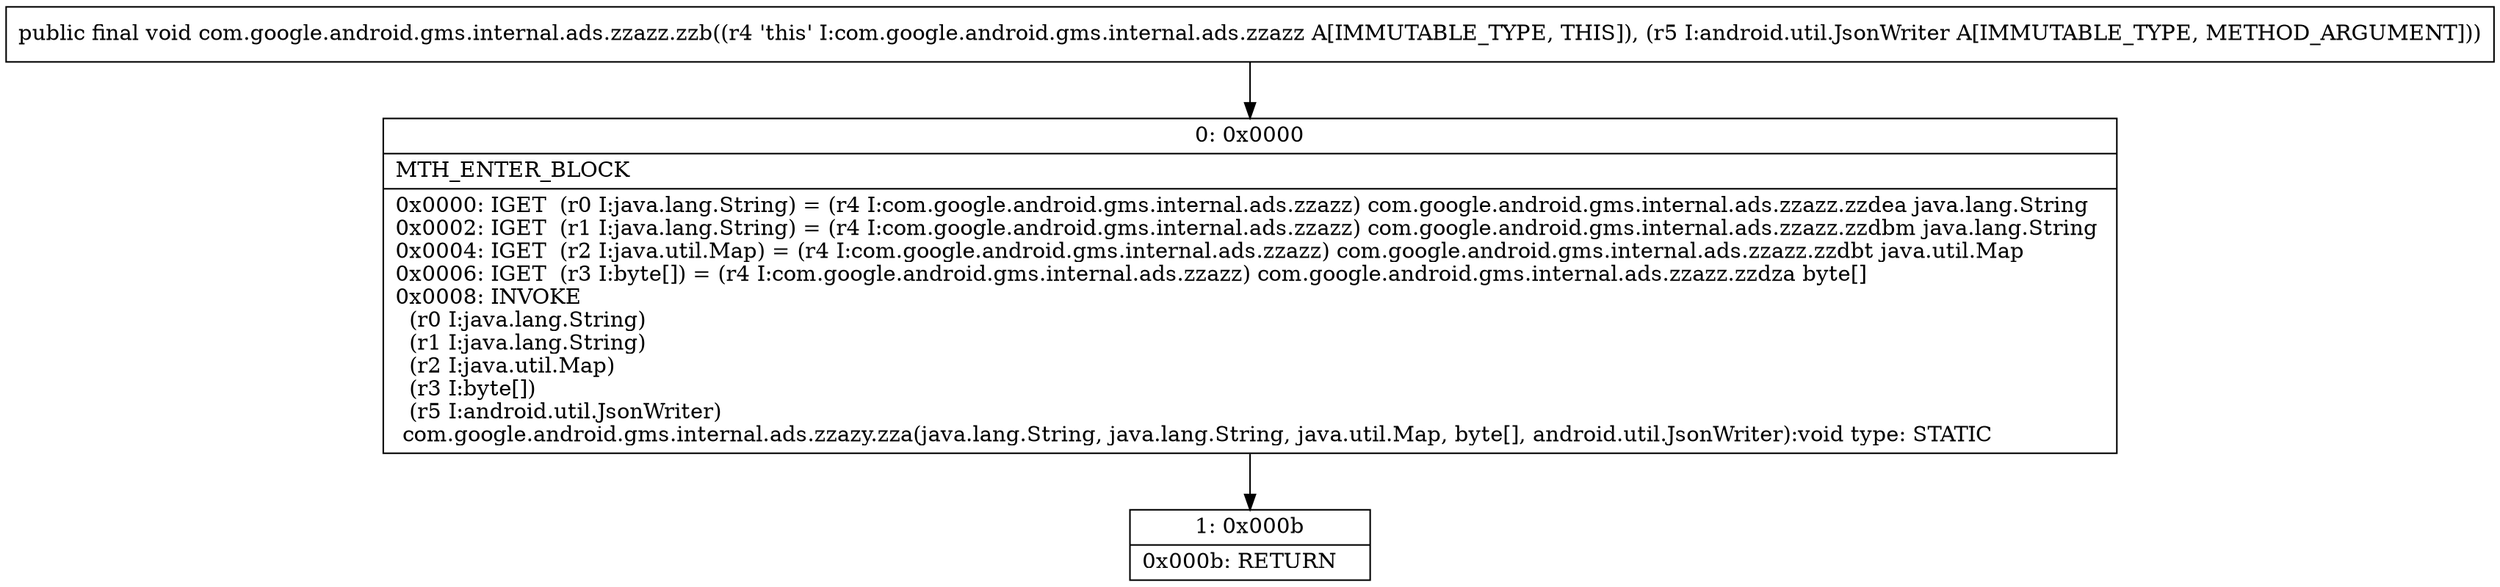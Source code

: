 digraph "CFG forcom.google.android.gms.internal.ads.zzazz.zzb(Landroid\/util\/JsonWriter;)V" {
Node_0 [shape=record,label="{0\:\ 0x0000|MTH_ENTER_BLOCK\l|0x0000: IGET  (r0 I:java.lang.String) = (r4 I:com.google.android.gms.internal.ads.zzazz) com.google.android.gms.internal.ads.zzazz.zzdea java.lang.String \l0x0002: IGET  (r1 I:java.lang.String) = (r4 I:com.google.android.gms.internal.ads.zzazz) com.google.android.gms.internal.ads.zzazz.zzdbm java.lang.String \l0x0004: IGET  (r2 I:java.util.Map) = (r4 I:com.google.android.gms.internal.ads.zzazz) com.google.android.gms.internal.ads.zzazz.zzdbt java.util.Map \l0x0006: IGET  (r3 I:byte[]) = (r4 I:com.google.android.gms.internal.ads.zzazz) com.google.android.gms.internal.ads.zzazz.zzdza byte[] \l0x0008: INVOKE  \l  (r0 I:java.lang.String)\l  (r1 I:java.lang.String)\l  (r2 I:java.util.Map)\l  (r3 I:byte[])\l  (r5 I:android.util.JsonWriter)\l com.google.android.gms.internal.ads.zzazy.zza(java.lang.String, java.lang.String, java.util.Map, byte[], android.util.JsonWriter):void type: STATIC \l}"];
Node_1 [shape=record,label="{1\:\ 0x000b|0x000b: RETURN   \l}"];
MethodNode[shape=record,label="{public final void com.google.android.gms.internal.ads.zzazz.zzb((r4 'this' I:com.google.android.gms.internal.ads.zzazz A[IMMUTABLE_TYPE, THIS]), (r5 I:android.util.JsonWriter A[IMMUTABLE_TYPE, METHOD_ARGUMENT])) }"];
MethodNode -> Node_0;
Node_0 -> Node_1;
}

